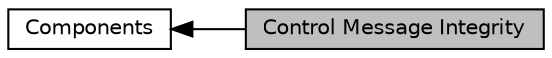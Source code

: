 digraph "Control Message Integrity"
{
  edge [fontname="Helvetica",fontsize="10",labelfontname="Helvetica",labelfontsize="10"];
  node [fontname="Helvetica",fontsize="10",shape=record];
  rankdir=LR;
  Node0 [label="Control Message Integrity",height=0.2,width=0.4,color="black", fillcolor="grey75", style="filled", fontcolor="black"];
  Node1 [label="Components",height=0.2,width=0.4,color="black", fillcolor="white", style="filled",URL="$group__compnt.html"];
  Node1->Node0 [shape=plaintext, dir="back", style="solid"];
}
